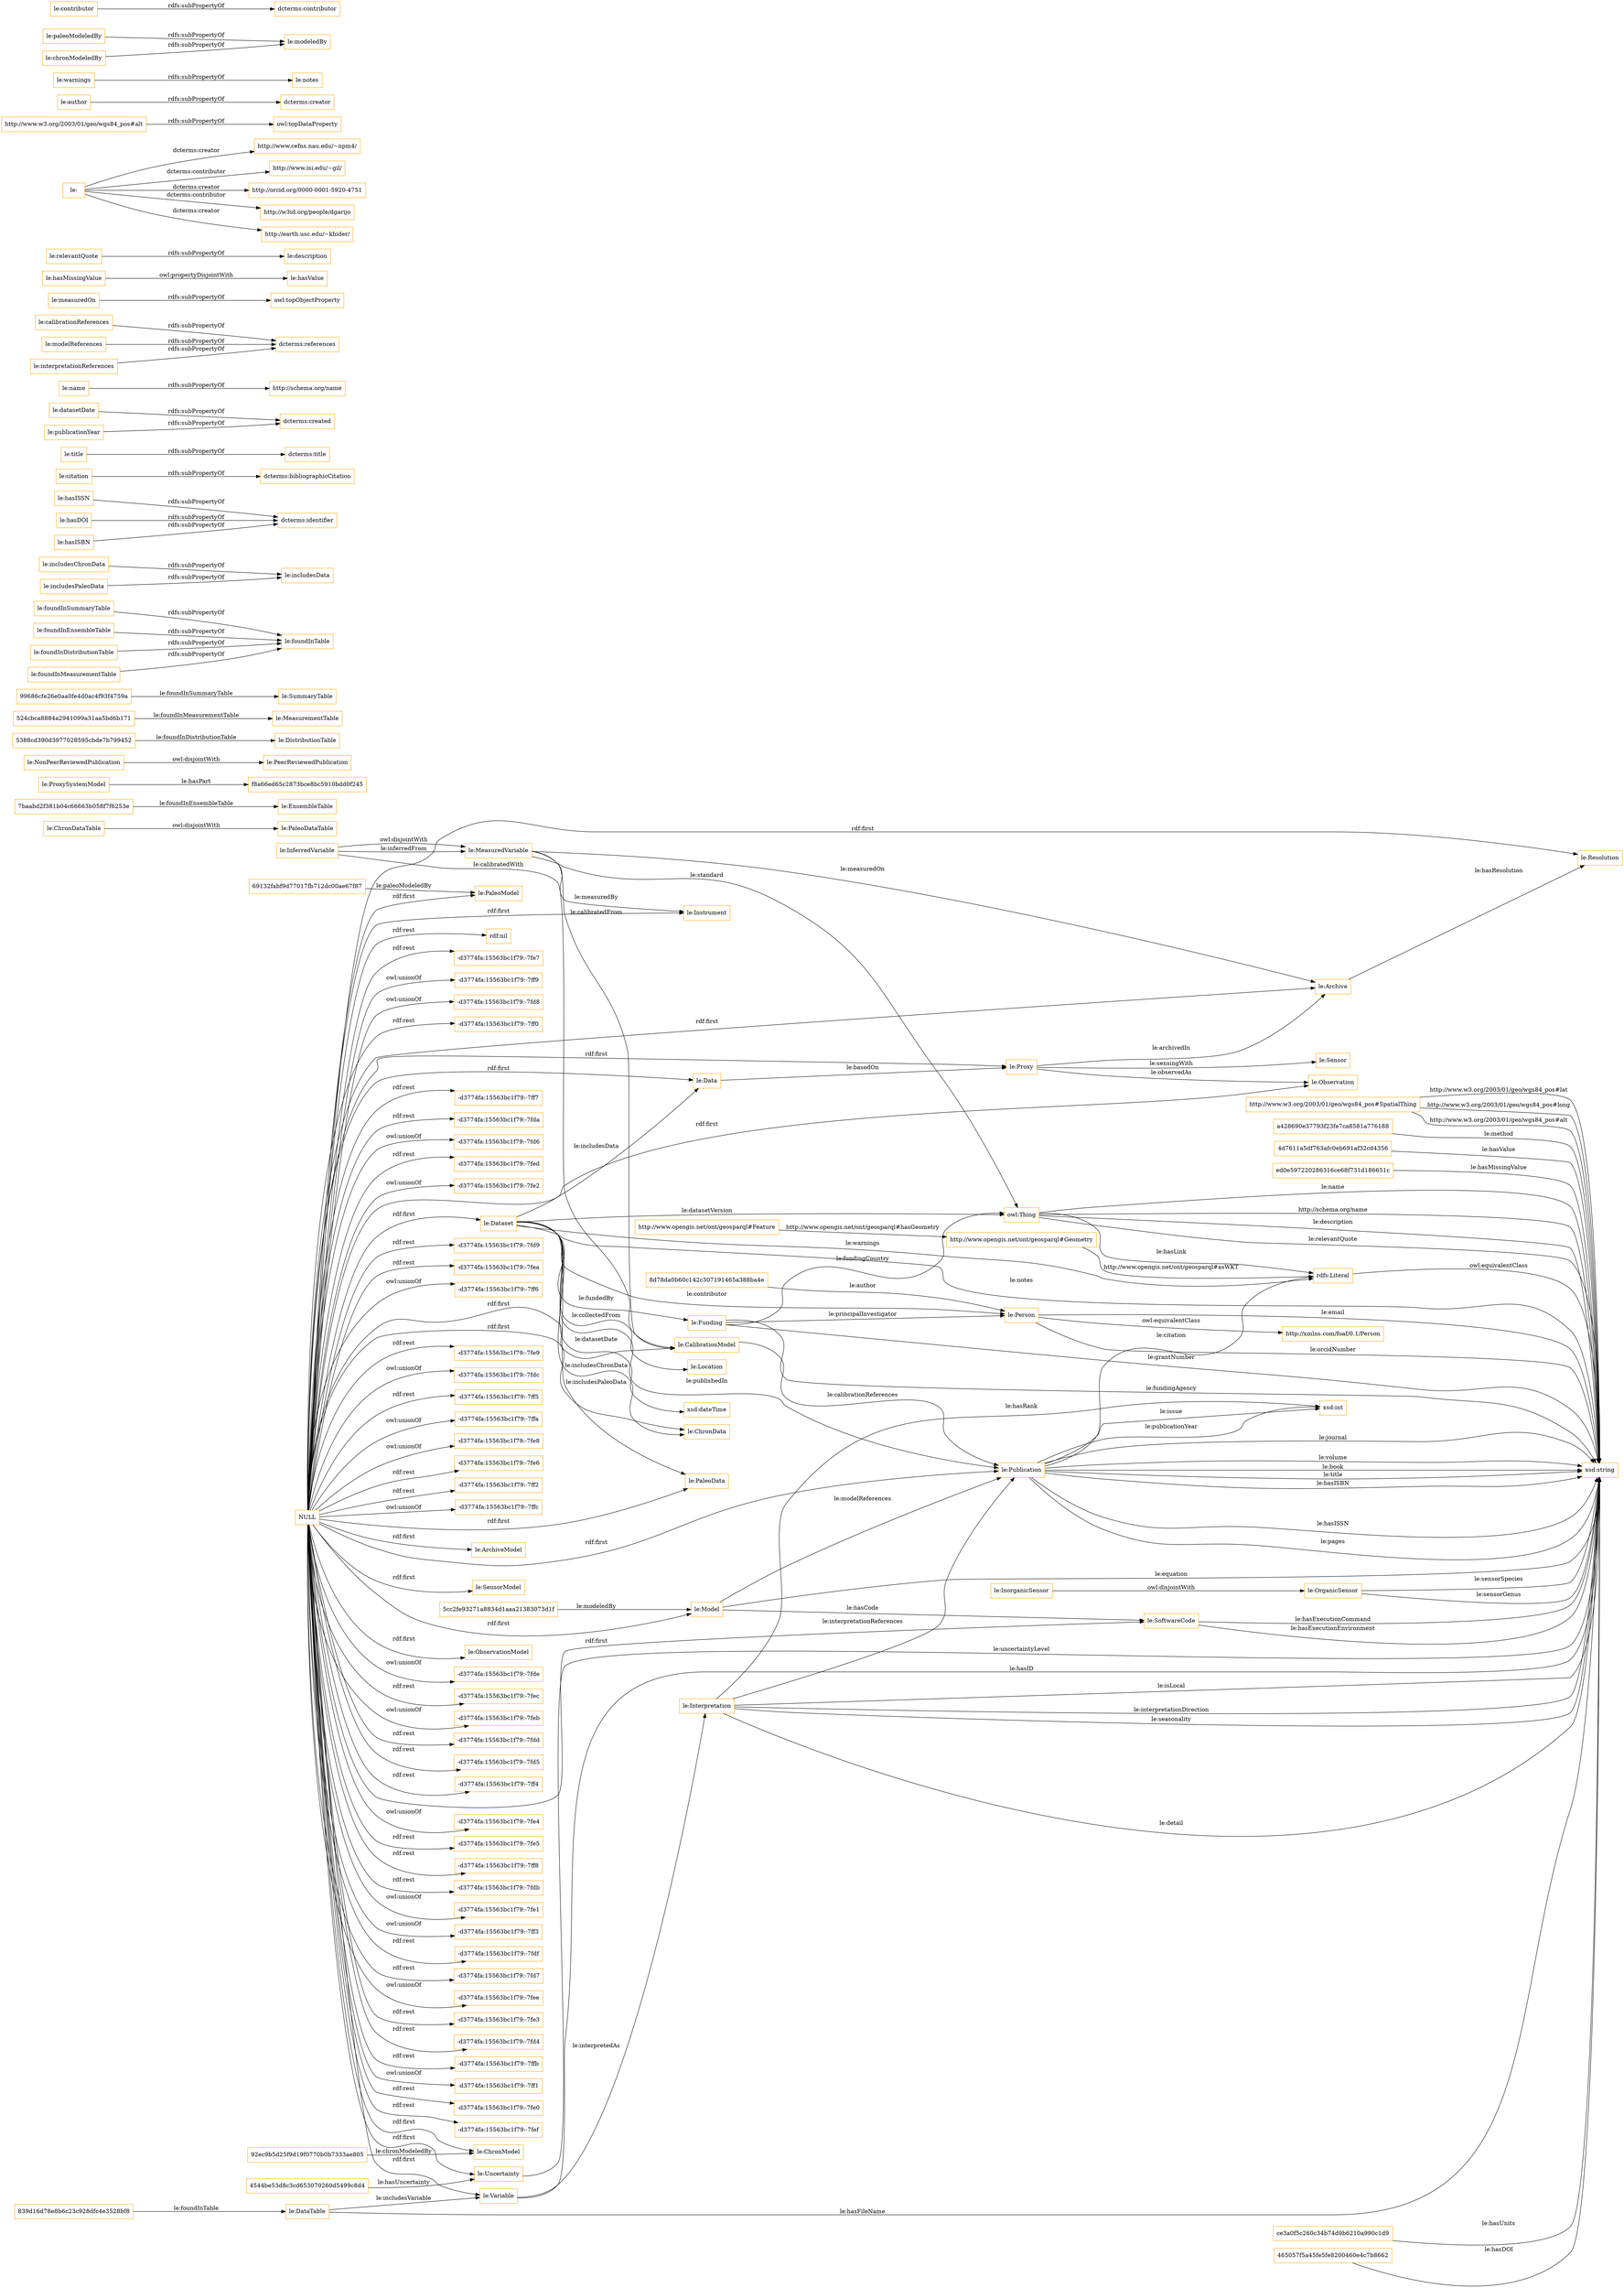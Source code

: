 digraph ar2dtool_diagram { 
rankdir=LR;
size="1501"
node [shape = rectangle, color="orange"]; "le:OrganicSensor" "le:Publication" "le:PaleoModel" "le:PaleoDataTable" "le:Instrument" "le:EnsembleTable" "839d16d78e8b6c23c928dfc4e3528bf8" "le:Location" "8d78da0b60c142c307191465a388ba4e" "le:ProxySystemModel" "le:InorganicSensor" "ce3a0f5c260c34b74d9b6210a990c1d9" "le:PaleoData" "5cc2fe93271a8834d1aaa21383073d1f" "le:DataTable" "le:Funding" "le:Resolution" "92ec9b5d25f9d19f0770b0b7333ae805" "le:ChronDataTable" "http://xmlns.com/foaf/0.1/Person" "465057f5a45fe5fe8200460e4c7b8662" "le:PeerReviewedPublication" "5388cd390d3977028595cbde7b799452" "le:ChronData" "le:MeasuredVariable" "http://www.opengis.net/ont/geosparql#Geometry" "le:ArchiveModel" "le:Uncertainty" "le:SoftwareCode" "http://www.w3.org/2003/01/geo/wgs84_pos#SpatialThing" "le:Interpretation" "le:MeasurementTable" "le:SensorModel" "f8a66ed65c2873bce8bc5910bdd0f245" "le:SummaryTable" "le:Data" "a428690e37793f23fe7ca8581a776188" "524cbca8884a2941099a31aa5bd6b171" "le:Proxy" "le:DistributionTable" "4d7611a5df763afc0eb691af32cd4356" "99686cfe26e0aa0fe4d0ac4f93f4759a" "le:Variable" "7baabd2f381b04c66663b058f7f6253e" "69132fabf9d77017fb712dc00ae67f87" "ed0e597220286316ce68f731d186651c" "4544be53d8c3cd653070260d5499c8d4" "le:Model" "le:ObservationModel" "le:CalibrationModel" "http://www.opengis.net/ont/geosparql#Feature" "le:Dataset" "le:Archive" "le:Sensor" "le:Person" "le:InferredVariable" "le:NonPeerReviewedPublication" "le:ChronModel" "le:Observation" ; /*classes style*/
	"le:foundInSummaryTable" -> "le:foundInTable" [ label = "rdfs:subPropertyOf" ];
	"le:includesChronData" -> "le:includesData" [ label = "rdfs:subPropertyOf" ];
	"le:foundInEnsembleTable" -> "le:foundInTable" [ label = "rdfs:subPropertyOf" ];
	"le:hasISSN" -> "dcterms:identifier" [ label = "rdfs:subPropertyOf" ];
	"le:InorganicSensor" -> "le:OrganicSensor" [ label = "owl:disjointWith" ];
	"le:foundInDistributionTable" -> "le:foundInTable" [ label = "rdfs:subPropertyOf" ];
	"le:foundInMeasurementTable" -> "le:foundInTable" [ label = "rdfs:subPropertyOf" ];
	"le:citation" -> "dcterms:bibliographicCitation" [ label = "rdfs:subPropertyOf" ];
	"le:title" -> "dcterms:title" [ label = "rdfs:subPropertyOf" ];
	"le:datasetDate" -> "dcterms:created" [ label = "rdfs:subPropertyOf" ];
	"le:name" -> "http://schema.org/name" [ label = "rdfs:subPropertyOf" ];
	"le:calibrationReferences" -> "dcterms:references" [ label = "rdfs:subPropertyOf" ];
	"le:hasDOI" -> "dcterms:identifier" [ label = "rdfs:subPropertyOf" ];
	"le:ChronDataTable" -> "le:PaleoDataTable" [ label = "owl:disjointWith" ];
	"NULL" -> "-d3774fa:15563bc1f79:-7fde" [ label = "owl:unionOf" ];
	"NULL" -> "-d3774fa:15563bc1f79:-7fec" [ label = "rdf:rest" ];
	"NULL" -> "-d3774fa:15563bc1f79:-7feb" [ label = "owl:unionOf" ];
	"NULL" -> "le:Model" [ label = "rdf:first" ];
	"NULL" -> "le:ChronData" [ label = "rdf:first" ];
	"NULL" -> "-d3774fa:15563bc1f79:-7fdd" [ label = "rdf:rest" ];
	"NULL" -> "-d3774fa:15563bc1f79:-7fd5" [ label = "rdf:rest" ];
	"NULL" -> "le:PaleoData" [ label = "rdf:first" ];
	"NULL" -> "-d3774fa:15563bc1f79:-7ff4" [ label = "rdf:rest" ];
	"NULL" -> "le:Data" [ label = "rdf:first" ];
	"NULL" -> "-d3774fa:15563bc1f79:-7fe4" [ label = "owl:unionOf" ];
	"NULL" -> "-d3774fa:15563bc1f79:-7fe5" [ label = "rdf:rest" ];
	"NULL" -> "-d3774fa:15563bc1f79:-7ff8" [ label = "rdf:rest" ];
	"NULL" -> "le:SoftwareCode" [ label = "rdf:first" ];
	"NULL" -> "-d3774fa:15563bc1f79:-7fdb" [ label = "rdf:rest" ];
	"NULL" -> "le:PaleoModel" [ label = "rdf:first" ];
	"NULL" -> "le:CalibrationModel" [ label = "rdf:first" ];
	"NULL" -> "le:ChronModel" [ label = "rdf:first" ];
	"NULL" -> "le:Uncertainty" [ label = "rdf:first" ];
	"NULL" -> "-d3774fa:15563bc1f79:-7fe1" [ label = "owl:unionOf" ];
	"NULL" -> "-d3774fa:15563bc1f79:-7ff3" [ label = "owl:unionOf" ];
	"NULL" -> "le:Archive" [ label = "rdf:first" ];
	"NULL" -> "-d3774fa:15563bc1f79:-7fdf" [ label = "rdf:rest" ];
	"NULL" -> "-d3774fa:15563bc1f79:-7fd7" [ label = "rdf:rest" ];
	"NULL" -> "-d3774fa:15563bc1f79:-7fee" [ label = "owl:unionOf" ];
	"NULL" -> "-d3774fa:15563bc1f79:-7fe3" [ label = "rdf:rest" ];
	"NULL" -> "-d3774fa:15563bc1f79:-7fd4" [ label = "rdf:rest" ];
	"NULL" -> "-d3774fa:15563bc1f79:-7ffb" [ label = "rdf:rest" ];
	"NULL" -> "-d3774fa:15563bc1f79:-7ff1" [ label = "owl:unionOf" ];
	"NULL" -> "-d3774fa:15563bc1f79:-7fe0" [ label = "rdf:rest" ];
	"NULL" -> "-d3774fa:15563bc1f79:-7fef" [ label = "rdf:rest" ];
	"NULL" -> "rdf:nil" [ label = "rdf:rest" ];
	"NULL" -> "-d3774fa:15563bc1f79:-7fe7" [ label = "rdf:rest" ];
	"NULL" -> "le:Instrument" [ label = "rdf:first" ];
	"NULL" -> "-d3774fa:15563bc1f79:-7ff9" [ label = "owl:unionOf" ];
	"NULL" -> "le:ArchiveModel" [ label = "rdf:first" ];
	"NULL" -> "le:Proxy" [ label = "rdf:first" ];
	"NULL" -> "le:Resolution" [ label = "rdf:first" ];
	"NULL" -> "-d3774fa:15563bc1f79:-7fd8" [ label = "owl:unionOf" ];
	"NULL" -> "-d3774fa:15563bc1f79:-7ff0" [ label = "rdf:rest" ];
	"NULL" -> "-d3774fa:15563bc1f79:-7ff7" [ label = "rdf:rest" ];
	"NULL" -> "-d3774fa:15563bc1f79:-7fda" [ label = "rdf:rest" ];
	"NULL" -> "-d3774fa:15563bc1f79:-7fd6" [ label = "owl:unionOf" ];
	"NULL" -> "le:ObservationModel" [ label = "rdf:first" ];
	"NULL" -> "-d3774fa:15563bc1f79:-7fed" [ label = "rdf:rest" ];
	"NULL" -> "-d3774fa:15563bc1f79:-7fe2" [ label = "owl:unionOf" ];
	"NULL" -> "-d3774fa:15563bc1f79:-7fd9" [ label = "rdf:rest" ];
	"NULL" -> "-d3774fa:15563bc1f79:-7fea" [ label = "rdf:rest" ];
	"NULL" -> "le:Variable" [ label = "rdf:first" ];
	"NULL" -> "le:Dataset" [ label = "rdf:first" ];
	"NULL" -> "-d3774fa:15563bc1f79:-7ff6" [ label = "owl:unionOf" ];
	"NULL" -> "-d3774fa:15563bc1f79:-7fe9" [ label = "rdf:rest" ];
	"NULL" -> "le:Observation" [ label = "rdf:first" ];
	"NULL" -> "-d3774fa:15563bc1f79:-7fdc" [ label = "owl:unionOf" ];
	"NULL" -> "-d3774fa:15563bc1f79:-7ff5" [ label = "rdf:rest" ];
	"NULL" -> "-d3774fa:15563bc1f79:-7ffa" [ label = "owl:unionOf" ];
	"NULL" -> "-d3774fa:15563bc1f79:-7fe8" [ label = "owl:unionOf" ];
	"NULL" -> "le:SensorModel" [ label = "rdf:first" ];
	"NULL" -> "-d3774fa:15563bc1f79:-7fe6" [ label = "rdf:rest" ];
	"NULL" -> "-d3774fa:15563bc1f79:-7ff2" [ label = "rdf:rest" ];
	"NULL" -> "le:Publication" [ label = "rdf:first" ];
	"NULL" -> "-d3774fa:15563bc1f79:-7ffc" [ label = "owl:unionOf" ];
	"le:measuredOn" -> "owl:topObjectProperty" [ label = "rdfs:subPropertyOf" ];
	"le:hasMissingValue" -> "le:hasValue" [ label = "owl:propertyDisjointWith" ];
	"le:relevantQuote" -> "le:description" [ label = "rdfs:subPropertyOf" ];
	"le:" -> "http://www.cefns.nau.edu/~npm4/" [ label = "dcterms:creator" ];
	"le:" -> "http://www.isi.edu/~gil/" [ label = "dcterms:contributor" ];
	"le:" -> "http://orcid.org/0000-0001-5920-4751" [ label = "dcterms:creator" ];
	"le:" -> "http://w3id.org/people/dgarijo" [ label = "dcterms:contributor" ];
	"le:" -> "http://earth.usc.edu/~khider/" [ label = "dcterms:creator" ];
	"http://www.w3.org/2003/01/geo/wgs84_pos#alt" -> "owl:topDataProperty" [ label = "rdfs:subPropertyOf" ];
	"le:author" -> "dcterms:creator" [ label = "rdfs:subPropertyOf" ];
	"le:warnings" -> "le:notes" [ label = "rdfs:subPropertyOf" ];
	"le:modelReferences" -> "dcterms:references" [ label = "rdfs:subPropertyOf" ];
	"le:paleoModeledBy" -> "le:modeledBy" [ label = "rdfs:subPropertyOf" ];
	"le:includesPaleoData" -> "le:includesData" [ label = "rdfs:subPropertyOf" ];
	"le:hasISBN" -> "dcterms:identifier" [ label = "rdfs:subPropertyOf" ];
	"le:NonPeerReviewedPublication" -> "le:PeerReviewedPublication" [ label = "owl:disjointWith" ];
	"rdfs:Literal" -> "xsd:string" [ label = "owl:equivalentClass" ];
	"le:publicationYear" -> "dcterms:created" [ label = "rdfs:subPropertyOf" ];
	"le:contributor" -> "dcterms:contributor" [ label = "rdfs:subPropertyOf" ];
	"le:InferredVariable" -> "le:MeasuredVariable" [ label = "owl:disjointWith" ];
	"le:chronModeledBy" -> "le:modeledBy" [ label = "rdfs:subPropertyOf" ];
	"le:interpretationReferences" -> "dcterms:references" [ label = "rdfs:subPropertyOf" ];
	"le:Person" -> "http://xmlns.com/foaf/0.1/Person" [ label = "owl:equivalentClass" ];
	"le:Interpretation" -> "xsd:string" [ label = "le:interpretationDirection" ];
	"ed0e597220286316ce68f731d186651c" -> "xsd:string" [ label = "le:hasMissingValue" ];
	"le:Funding" -> "owl:Thing" [ label = "le:fundingCountry" ];
	"4d7611a5df763afc0eb691af32cd4356" -> "xsd:string" [ label = "le:hasValue" ];
	"a428690e37793f23fe7ca8581a776188" -> "xsd:string" [ label = "le:method" ];
	"http://www.opengis.net/ont/geosparql#Geometry" -> "rdfs:Literal" [ label = "http://www.opengis.net/ont/geosparql#asWKT" ];
	"le:OrganicSensor" -> "xsd:string" [ label = "le:sensorGenus" ];
	"le:Interpretation" -> "xsd:string" [ label = "le:seasonality" ];
	"le:MeasuredVariable" -> "owl:Thing" [ label = "le:standard" ];
	"le:Dataset" -> "xsd:string" [ label = "le:notes" ];
	"le:Interpretation" -> "le:Publication" [ label = "le:interpretationReferences" ];
	"le:Publication" -> "xsd:string" [ label = "le:hasISSN" ];
	"le:Publication" -> "xsd:int" [ label = "le:publicationYear" ];
	"le:OrganicSensor" -> "xsd:string" [ label = "le:sensorSpecies" ];
	"le:Funding" -> "le:Person" [ label = "le:principalInvestigator" ];
	"le:MeasuredVariable" -> "le:Archive" [ label = "le:measuredOn" ];
	"le:Publication" -> "xsd:string" [ label = "le:pages" ];
	"le:Proxy" -> "le:Observation" [ label = "le:observedAs" ];
	"le:InferredVariable" -> "le:MeasuredVariable" [ label = "le:inferredFrom" ];
	"owl:Thing" -> "xsd:string" [ label = "le:name" ];
	"le:CalibrationModel" -> "le:Publication" [ label = "le:calibrationReferences" ];
	"le:DataTable" -> "le:Variable" [ label = "le:includesVariable" ];
	"le:Publication" -> "rdfs:Literal" [ label = "le:citation" ];
	"le:Dataset" -> "rdfs:Literal" [ label = "le:warnings" ];
	"le:Person" -> "xsd:string" [ label = "le:email" ];
	"le:Funding" -> "xsd:string" [ label = "le:fundingAgency" ];
	"le:Model" -> "le:Publication" [ label = "le:modelReferences" ];
	"owl:Thing" -> "rdfs:Literal" [ label = "le:hasLink" ];
	"le:Proxy" -> "le:Archive" [ label = "le:archivedIn" ];
	"le:Dataset" -> "le:Data" [ label = "le:includesData" ];
	"http://www.w3.org/2003/01/geo/wgs84_pos#SpatialThing" -> "xsd:string" [ label = "http://www.w3.org/2003/01/geo/wgs84_pos#lat" ];
	"524cbca8884a2941099a31aa5bd6b171" -> "le:MeasurementTable" [ label = "le:foundInMeasurementTable" ];
	"le:Publication" -> "xsd:int" [ label = "le:issue" ];
	"le:InferredVariable" -> "le:CalibrationModel" [ label = "le:calibratedWith" ];
	"le:Publication" -> "xsd:string" [ label = "le:journal" ];
	"le:DataTable" -> "xsd:string" [ label = "le:hasFileName" ];
	"465057f5a45fe5fe8200460e4c7b8662" -> "xsd:string" [ label = "le:hasDOI" ];
	"le:Publication" -> "xsd:string" [ label = "le:volume" ];
	"le:Dataset" -> "le:Funding" [ label = "le:fundedBy" ];
	"le:Variable" -> "xsd:string" [ label = "le:hasID" ];
	"le:Publication" -> "xsd:string" [ label = "le:book" ];
	"92ec9b5d25f9d19f0770b0b7333ae805" -> "le:ChronModel" [ label = "le:chronModeledBy" ];
	"owl:Thing" -> "xsd:string" [ label = "http://schema.org/name" ];
	"le:Dataset" -> "le:ChronData" [ label = "le:includesChronData" ];
	"http://www.opengis.net/ont/geosparql#Feature" -> "http://www.opengis.net/ont/geosparql#Geometry" [ label = "http://www.opengis.net/ont/geosparql#hasGeometry" ];
	"4544be53d8c3cd653070260d5499c8d4" -> "le:Uncertainty" [ label = "le:hasUncertainty" ];
	"5cc2fe93271a8834d1aaa21383073d1f" -> "le:Model" [ label = "le:modeledBy" ];
	"le:Publication" -> "xsd:string" [ label = "le:title" ];
	"owl:Thing" -> "xsd:string" [ label = "le:description" ];
	"ce3a0f5c260c34b74d9b6210a990c1d9" -> "xsd:string" [ label = "le:hasUnits" ];
	"http://www.w3.org/2003/01/geo/wgs84_pos#SpatialThing" -> "xsd:string" [ label = "http://www.w3.org/2003/01/geo/wgs84_pos#long" ];
	"le:SoftwareCode" -> "xsd:string" [ label = "le:hasExecutionEnvironment" ];
	"http://www.w3.org/2003/01/geo/wgs84_pos#SpatialThing" -> "xsd:string" [ label = "http://www.w3.org/2003/01/geo/wgs84_pos#alt" ];
	"le:Variable" -> "le:Interpretation" [ label = "le:interpretedAs" ];
	"le:Dataset" -> "le:Publication" [ label = "le:publishedIn" ];
	"le:Person" -> "xsd:string" [ label = "le:orcidNumber" ];
	"839d16d78e8b6c23c928dfc4e3528bf8" -> "le:DataTable" [ label = "le:foundInTable" ];
	"le:MeasuredVariable" -> "le:Instrument" [ label = "le:measuredBy" ];
	"le:Dataset" -> "le:Location" [ label = "le:collectedFrom" ];
	"owl:Thing" -> "xsd:string" [ label = "le:relevantQuote" ];
	"le:SoftwareCode" -> "xsd:string" [ label = "le:hasExecutionCommand" ];
	"99686cfe26e0aa0fe4d0ac4f93f4759a" -> "le:SummaryTable" [ label = "le:foundInSummaryTable" ];
	"le:Interpretation" -> "xsd:string" [ label = "le:detail" ];
	"le:Dataset" -> "le:Person" [ label = "le:contributor" ];
	"le:Interpretation" -> "xsd:int" [ label = "le:hasRank" ];
	"le:Proxy" -> "le:Sensor" [ label = "le:sensingWith" ];
	"le:Dataset" -> "owl:Thing" [ label = "le:datasetVersion" ];
	"le:Data" -> "le:Proxy" [ label = "le:basedOn" ];
	"le:Publication" -> "xsd:string" [ label = "le:hasISBN" ];
	"5388cd390d3977028595cbde7b799452" -> "le:DistributionTable" [ label = "le:foundInDistributionTable" ];
	"le:ProxySystemModel" -> "f8a66ed65c2873bce8bc5910bdd0f245" [ label = "le:hasPart" ];
	"le:Interpretation" -> "xsd:string" [ label = "le:isLocal" ];
	"le:Archive" -> "le:Resolution" [ label = "le:hasResolution" ];
	"le:Funding" -> "xsd:string" [ label = "le:grantNumber" ];
	"le:Uncertainty" -> "xsd:string" [ label = "le:uncertaintyLevel" ];
	"8d78da0b60c142c307191465a388ba4e" -> "le:Person" [ label = "le:author" ];
	"7baabd2f381b04c66663b058f7f6253e" -> "le:EnsembleTable" [ label = "le:foundInEnsembleTable" ];
	"le:Model" -> "xsd:string" [ label = "le:equation" ];
	"69132fabf9d77017fb712dc00ae67f87" -> "le:PaleoModel" [ label = "le:paleoModeledBy" ];
	"le:MeasuredVariable" -> "le:CalibrationModel" [ label = "le:calibratedFrom" ];
	"le:Dataset" -> "le:PaleoData" [ label = "le:includesPaleoData" ];
	"le:Model" -> "le:SoftwareCode" [ label = "le:hasCode" ];
	"le:Dataset" -> "xsd:dateTime" [ label = "le:datasetDate" ];

}
